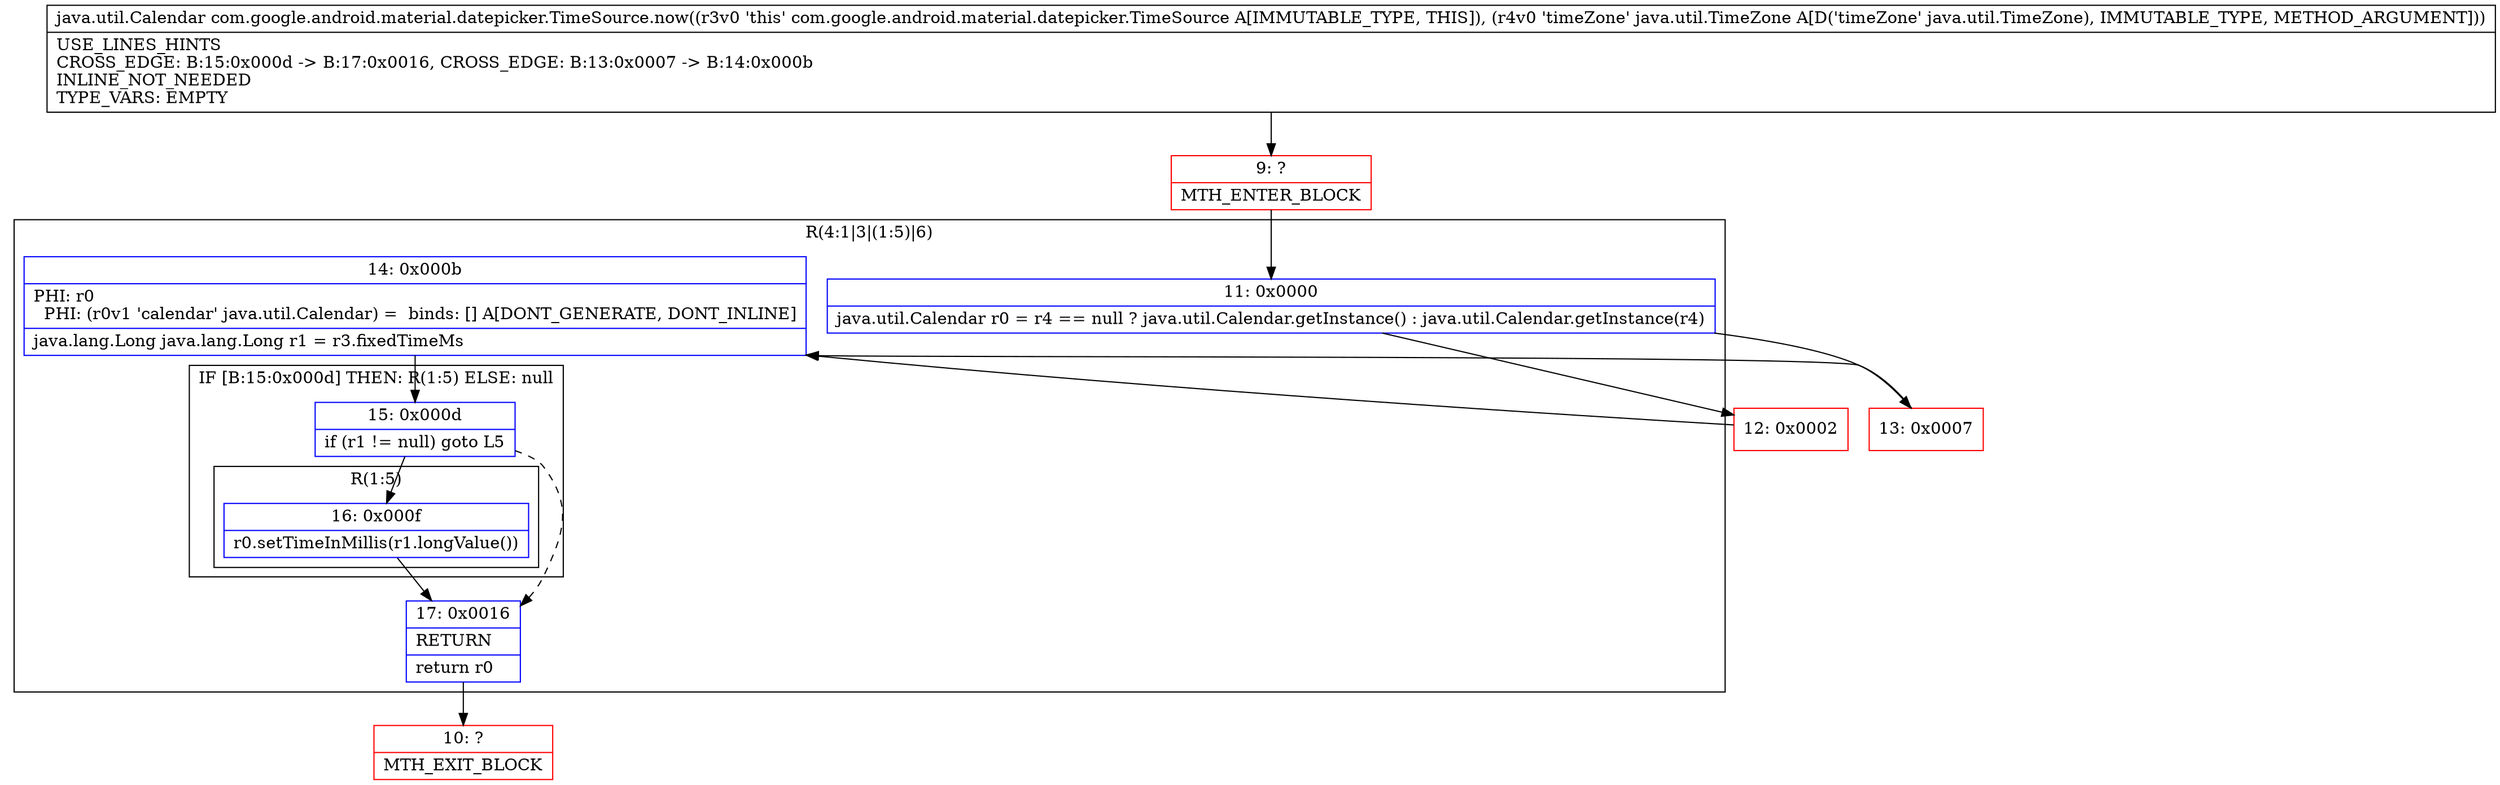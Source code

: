 digraph "CFG forcom.google.android.material.datepicker.TimeSource.now(Ljava\/util\/TimeZone;)Ljava\/util\/Calendar;" {
subgraph cluster_Region_1960182100 {
label = "R(4:1|3|(1:5)|6)";
node [shape=record,color=blue];
Node_11 [shape=record,label="{11\:\ 0x0000|java.util.Calendar r0 = r4 == null ? java.util.Calendar.getInstance() : java.util.Calendar.getInstance(r4)\l}"];
Node_14 [shape=record,label="{14\:\ 0x000b|PHI: r0 \l  PHI: (r0v1 'calendar' java.util.Calendar) =  binds: [] A[DONT_GENERATE, DONT_INLINE]\l|java.lang.Long java.lang.Long r1 = r3.fixedTimeMs\l}"];
subgraph cluster_IfRegion_616498651 {
label = "IF [B:15:0x000d] THEN: R(1:5) ELSE: null";
node [shape=record,color=blue];
Node_15 [shape=record,label="{15\:\ 0x000d|if (r1 != null) goto L5\l}"];
subgraph cluster_Region_1748352238 {
label = "R(1:5)";
node [shape=record,color=blue];
Node_16 [shape=record,label="{16\:\ 0x000f|r0.setTimeInMillis(r1.longValue())\l}"];
}
}
Node_17 [shape=record,label="{17\:\ 0x0016|RETURN\l|return r0\l}"];
}
Node_9 [shape=record,color=red,label="{9\:\ ?|MTH_ENTER_BLOCK\l}"];
Node_12 [shape=record,color=red,label="{12\:\ 0x0002}"];
Node_10 [shape=record,color=red,label="{10\:\ ?|MTH_EXIT_BLOCK\l}"];
Node_13 [shape=record,color=red,label="{13\:\ 0x0007}"];
MethodNode[shape=record,label="{java.util.Calendar com.google.android.material.datepicker.TimeSource.now((r3v0 'this' com.google.android.material.datepicker.TimeSource A[IMMUTABLE_TYPE, THIS]), (r4v0 'timeZone' java.util.TimeZone A[D('timeZone' java.util.TimeZone), IMMUTABLE_TYPE, METHOD_ARGUMENT]))  | USE_LINES_HINTS\lCROSS_EDGE: B:15:0x000d \-\> B:17:0x0016, CROSS_EDGE: B:13:0x0007 \-\> B:14:0x000b\lINLINE_NOT_NEEDED\lTYPE_VARS: EMPTY\l}"];
MethodNode -> Node_9;Node_11 -> Node_12;
Node_11 -> Node_13;
Node_14 -> Node_15;
Node_15 -> Node_16;
Node_15 -> Node_17[style=dashed];
Node_16 -> Node_17;
Node_17 -> Node_10;
Node_9 -> Node_11;
Node_12 -> Node_14;
Node_13 -> Node_14;
}

